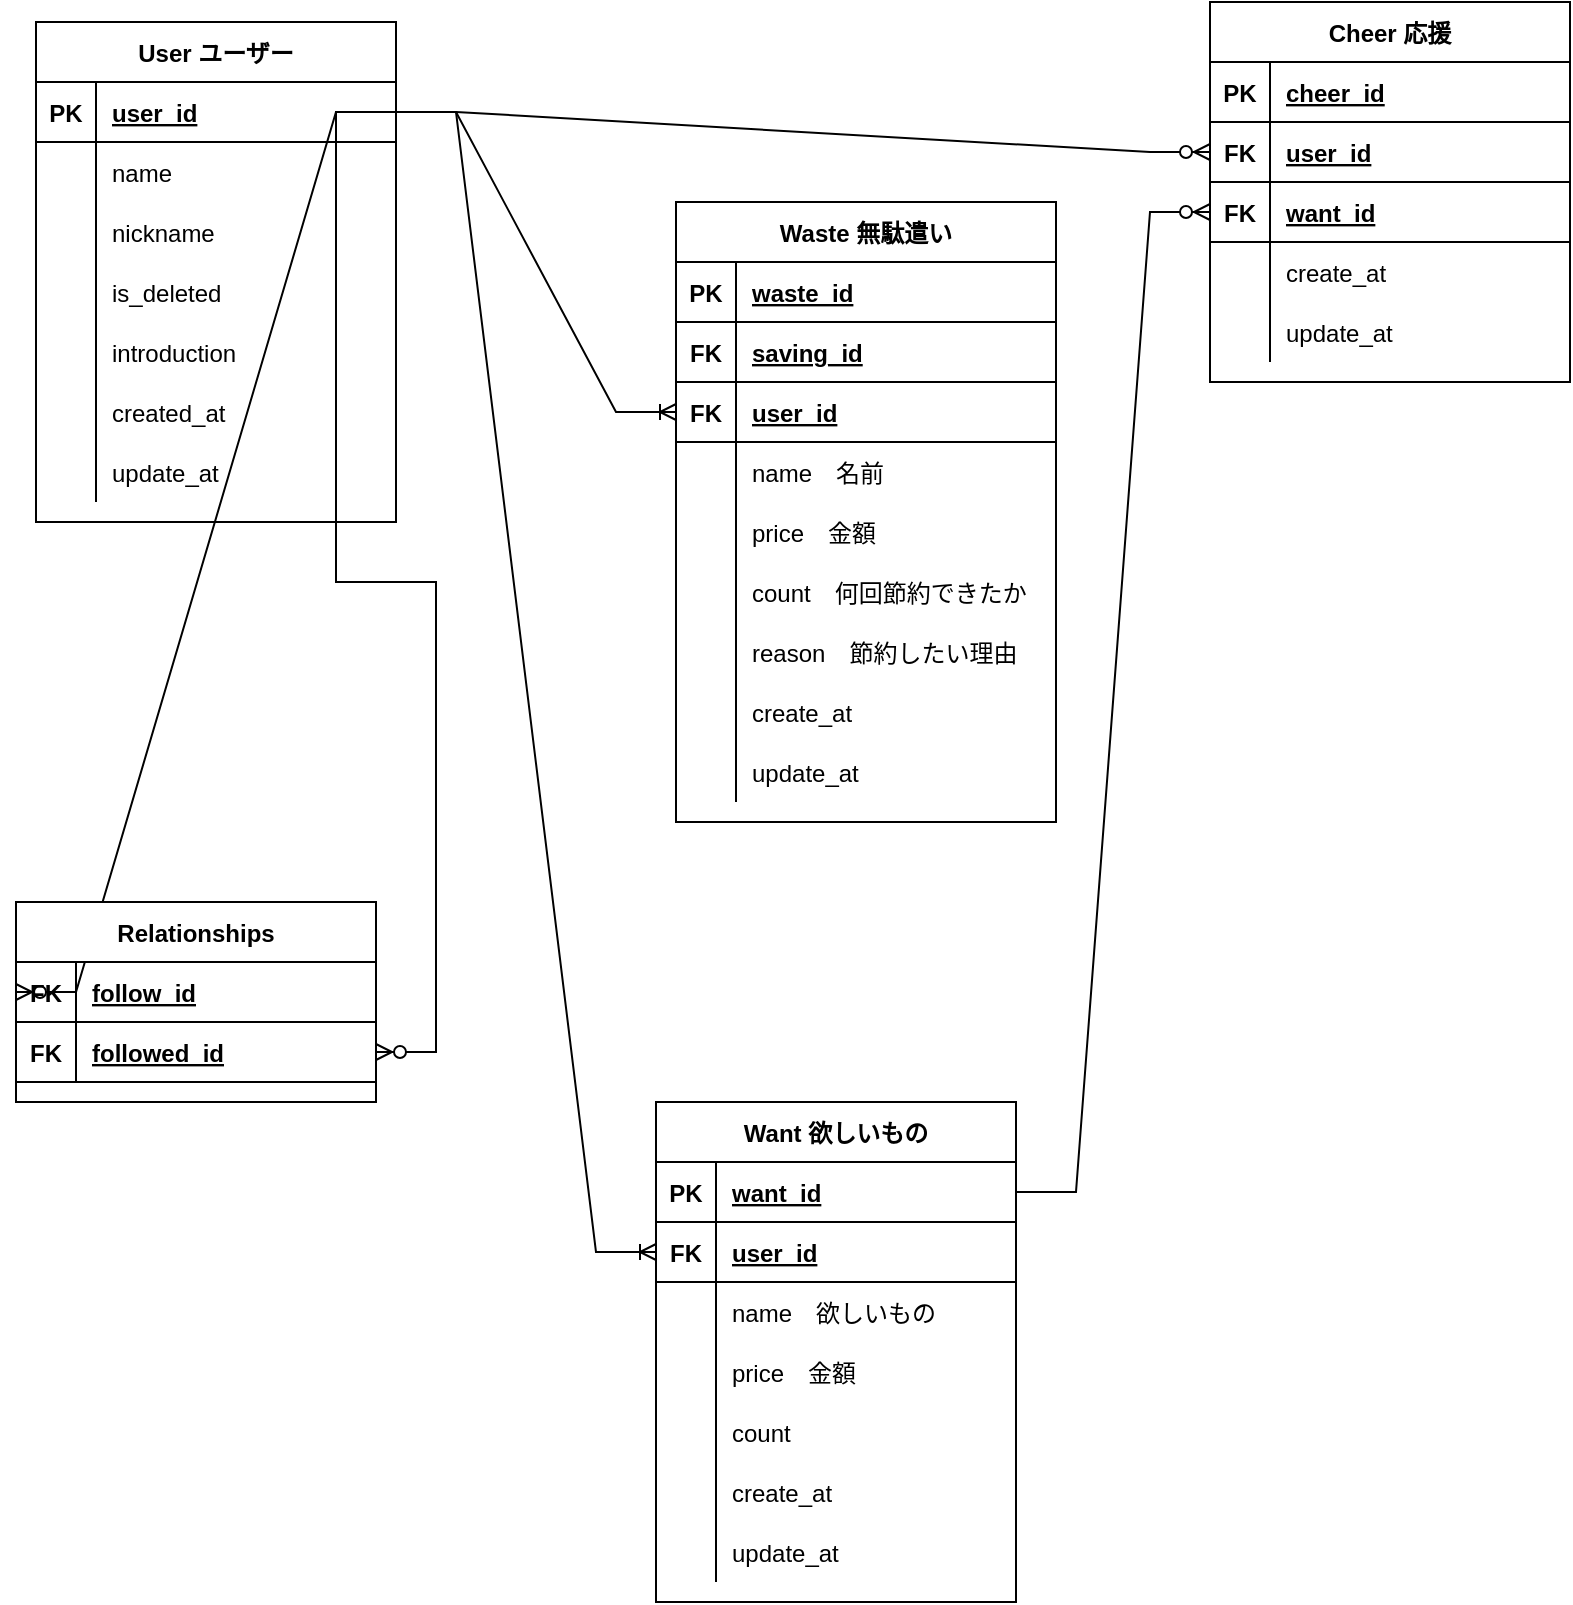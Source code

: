 <mxfile version="13.6.5" type="device"><diagram id="xmvRqoWxFXAOwYA7N2Xe" name="Page-1"><mxGraphModel dx="1301" dy="540" grid="1" gridSize="10" guides="1" tooltips="1" connect="1" arrows="1" fold="1" page="1" pageScale="1" pageWidth="827" pageHeight="1169" math="0" shadow="0"><root><mxCell id="0"/><mxCell id="1" parent="0"/><mxCell id="2wzZJKPb5DVb1_rp52h0-131" value="" style="edgeStyle=entityRelationEdgeStyle;fontSize=12;html=1;endArrow=ERzeroToMany;endFill=1;exitX=1;exitY=0.5;exitDx=0;exitDy=0;entryX=0;entryY=0.5;entryDx=0;entryDy=0;rounded=0;" parent="1" source="2wzZJKPb5DVb1_rp52h0-70" target="2wzZJKPb5DVb1_rp52h0-128" edge="1"><mxGeometry width="100" height="100" relative="1" as="geometry"><mxPoint x="390" y="470" as="sourcePoint"/><mxPoint x="490" y="370" as="targetPoint"/></mxGeometry></mxCell><mxCell id="2wzZJKPb5DVb1_rp52h0-97" value="" style="edgeStyle=entityRelationEdgeStyle;fontSize=12;html=1;endArrow=ERoneToMany;exitX=1;exitY=0.5;exitDx=0;exitDy=0;entryX=0;entryY=0.5;entryDx=0;entryDy=0;rounded=0;" parent="1" source="2wzZJKPb5DVb1_rp52h0-2" target="2wzZJKPb5DVb1_rp52h0-101" edge="1"><mxGeometry width="100" height="100" relative="1" as="geometry"><mxPoint x="390" y="240" as="sourcePoint"/><mxPoint x="270" y="340" as="targetPoint"/></mxGeometry></mxCell><mxCell id="2wzZJKPb5DVb1_rp52h0-124" value="" style="edgeStyle=entityRelationEdgeStyle;fontSize=12;html=1;endArrow=ERzeroToMany;endFill=1;entryX=0;entryY=0.5;entryDx=0;entryDy=0;exitX=1;exitY=0.5;exitDx=0;exitDy=0;rounded=0;" parent="1" source="2wzZJKPb5DVb1_rp52h0-2" target="2wzZJKPb5DVb1_rp52h0-121" edge="1"><mxGeometry width="100" height="100" relative="1" as="geometry"><mxPoint x="390" y="380" as="sourcePoint"/><mxPoint x="490" y="280" as="targetPoint"/></mxGeometry></mxCell><mxCell id="2wzZJKPb5DVb1_rp52h0-108" value="Cheer 応援" style="shape=table;startSize=30;container=1;collapsible=1;childLayout=tableLayout;fixedRows=1;rowLines=0;fontStyle=1;align=center;resizeLast=1;" parent="1" vertex="1"><mxGeometry x="647" width="180" height="190" as="geometry"/></mxCell><mxCell id="2wzZJKPb5DVb1_rp52h0-109" value="" style="shape=partialRectangle;collapsible=0;dropTarget=0;pointerEvents=0;fillColor=none;top=0;left=0;bottom=1;right=0;points=[[0,0.5],[1,0.5]];portConstraint=eastwest;" parent="2wzZJKPb5DVb1_rp52h0-108" vertex="1"><mxGeometry y="30" width="180" height="30" as="geometry"/></mxCell><mxCell id="2wzZJKPb5DVb1_rp52h0-110" value="PK" style="shape=partialRectangle;connectable=0;fillColor=none;top=0;left=0;bottom=0;right=0;fontStyle=1;overflow=hidden;" parent="2wzZJKPb5DVb1_rp52h0-109" vertex="1"><mxGeometry width="30" height="30" as="geometry"/></mxCell><mxCell id="2wzZJKPb5DVb1_rp52h0-111" value="cheer_id" style="shape=partialRectangle;connectable=0;fillColor=none;top=0;left=0;bottom=0;right=0;align=left;spacingLeft=6;fontStyle=5;overflow=hidden;" parent="2wzZJKPb5DVb1_rp52h0-109" vertex="1"><mxGeometry x="30" width="150" height="30" as="geometry"/></mxCell><mxCell id="2wzZJKPb5DVb1_rp52h0-121" style="shape=partialRectangle;collapsible=0;dropTarget=0;pointerEvents=0;fillColor=none;top=0;left=0;bottom=1;right=0;points=[[0,0.5],[1,0.5]];portConstraint=eastwest;" parent="2wzZJKPb5DVb1_rp52h0-108" vertex="1"><mxGeometry y="60" width="180" height="30" as="geometry"/></mxCell><mxCell id="2wzZJKPb5DVb1_rp52h0-122" value="FK" style="shape=partialRectangle;connectable=0;fillColor=none;top=0;left=0;bottom=0;right=0;fontStyle=1;overflow=hidden;" parent="2wzZJKPb5DVb1_rp52h0-121" vertex="1"><mxGeometry width="30" height="30" as="geometry"/></mxCell><mxCell id="2wzZJKPb5DVb1_rp52h0-123" value="user_id" style="shape=partialRectangle;connectable=0;fillColor=none;top=0;left=0;bottom=0;right=0;align=left;spacingLeft=6;fontStyle=5;overflow=hidden;" parent="2wzZJKPb5DVb1_rp52h0-121" vertex="1"><mxGeometry x="30" width="150" height="30" as="geometry"/></mxCell><mxCell id="2wzZJKPb5DVb1_rp52h0-128" style="shape=partialRectangle;collapsible=0;dropTarget=0;pointerEvents=0;fillColor=none;top=0;left=0;bottom=1;right=0;points=[[0,0.5],[1,0.5]];portConstraint=eastwest;" parent="2wzZJKPb5DVb1_rp52h0-108" vertex="1"><mxGeometry y="90" width="180" height="30" as="geometry"/></mxCell><mxCell id="2wzZJKPb5DVb1_rp52h0-129" value="FK" style="shape=partialRectangle;connectable=0;fillColor=none;top=0;left=0;bottom=0;right=0;fontStyle=1;overflow=hidden;" parent="2wzZJKPb5DVb1_rp52h0-128" vertex="1"><mxGeometry width="30" height="30" as="geometry"/></mxCell><mxCell id="2wzZJKPb5DVb1_rp52h0-130" value="want_id" style="shape=partialRectangle;connectable=0;fillColor=none;top=0;left=0;bottom=0;right=0;align=left;spacingLeft=6;fontStyle=5;overflow=hidden;" parent="2wzZJKPb5DVb1_rp52h0-128" vertex="1"><mxGeometry x="30" width="150" height="30" as="geometry"/></mxCell><mxCell id="2wzZJKPb5DVb1_rp52h0-112" value="" style="shape=partialRectangle;collapsible=0;dropTarget=0;pointerEvents=0;fillColor=none;top=0;left=0;bottom=0;right=0;points=[[0,0.5],[1,0.5]];portConstraint=eastwest;" parent="2wzZJKPb5DVb1_rp52h0-108" vertex="1"><mxGeometry y="120" width="180" height="30" as="geometry"/></mxCell><mxCell id="2wzZJKPb5DVb1_rp52h0-113" value="" style="shape=partialRectangle;connectable=0;fillColor=none;top=0;left=0;bottom=0;right=0;editable=1;overflow=hidden;" parent="2wzZJKPb5DVb1_rp52h0-112" vertex="1"><mxGeometry width="30" height="30" as="geometry"/></mxCell><mxCell id="2wzZJKPb5DVb1_rp52h0-114" value="create_at" style="shape=partialRectangle;connectable=0;fillColor=none;top=0;left=0;bottom=0;right=0;align=left;spacingLeft=6;overflow=hidden;" parent="2wzZJKPb5DVb1_rp52h0-112" vertex="1"><mxGeometry x="30" width="150" height="30" as="geometry"/></mxCell><mxCell id="2wzZJKPb5DVb1_rp52h0-115" value="" style="shape=partialRectangle;collapsible=0;dropTarget=0;pointerEvents=0;fillColor=none;top=0;left=0;bottom=0;right=0;points=[[0,0.5],[1,0.5]];portConstraint=eastwest;" parent="2wzZJKPb5DVb1_rp52h0-108" vertex="1"><mxGeometry y="150" width="180" height="30" as="geometry"/></mxCell><mxCell id="2wzZJKPb5DVb1_rp52h0-116" value="" style="shape=partialRectangle;connectable=0;fillColor=none;top=0;left=0;bottom=0;right=0;editable=1;overflow=hidden;" parent="2wzZJKPb5DVb1_rp52h0-115" vertex="1"><mxGeometry width="30" height="30" as="geometry"/></mxCell><mxCell id="2wzZJKPb5DVb1_rp52h0-117" value="update_at" style="shape=partialRectangle;connectable=0;fillColor=none;top=0;left=0;bottom=0;right=0;align=left;spacingLeft=6;overflow=hidden;" parent="2wzZJKPb5DVb1_rp52h0-115" vertex="1"><mxGeometry x="30" width="150" height="30" as="geometry"/></mxCell><mxCell id="2wzZJKPb5DVb1_rp52h0-148" value="" style="edgeStyle=entityRelationEdgeStyle;fontSize=12;html=1;endArrow=ERzeroToMany;endFill=1;exitX=1;exitY=0.5;exitDx=0;exitDy=0;rounded=0;" parent="1" source="2wzZJKPb5DVb1_rp52h0-2" target="2wzZJKPb5DVb1_rp52h0-145" edge="1"><mxGeometry width="100" height="100" relative="1" as="geometry"><mxPoint x="350" y="280" as="sourcePoint"/><mxPoint x="330" y="420" as="targetPoint"/></mxGeometry></mxCell><mxCell id="2wzZJKPb5DVb1_rp52h0-149" value="" style="edgeStyle=entityRelationEdgeStyle;fontSize=12;html=1;endArrow=ERzeroToMany;endFill=1;entryX=0;entryY=0.5;entryDx=0;entryDy=0;exitX=1;exitY=0.5;exitDx=0;exitDy=0;rounded=0;" parent="1" source="2wzZJKPb5DVb1_rp52h0-2" target="2wzZJKPb5DVb1_rp52h0-133" edge="1"><mxGeometry width="100" height="100" relative="1" as="geometry"><mxPoint x="110" y="290" as="sourcePoint"/><mxPoint x="250" y="250" as="targetPoint"/></mxGeometry></mxCell><mxCell id="2wzZJKPb5DVb1_rp52h0-1" value="User ユーザー" style="shape=table;startSize=30;container=1;collapsible=1;childLayout=tableLayout;fixedRows=1;rowLines=0;fontStyle=1;align=center;resizeLast=1;" parent="1" vertex="1"><mxGeometry x="60" y="10" width="180" height="250" as="geometry"/></mxCell><mxCell id="2wzZJKPb5DVb1_rp52h0-2" value="" style="shape=partialRectangle;collapsible=0;dropTarget=0;pointerEvents=0;fillColor=none;top=0;left=0;bottom=1;right=0;points=[[0,0.5],[1,0.5]];portConstraint=eastwest;" parent="2wzZJKPb5DVb1_rp52h0-1" vertex="1"><mxGeometry y="30" width="180" height="30" as="geometry"/></mxCell><mxCell id="2wzZJKPb5DVb1_rp52h0-3" value="PK" style="shape=partialRectangle;connectable=0;fillColor=none;top=0;left=0;bottom=0;right=0;fontStyle=1;overflow=hidden;" parent="2wzZJKPb5DVb1_rp52h0-2" vertex="1"><mxGeometry width="30" height="30" as="geometry"/></mxCell><mxCell id="2wzZJKPb5DVb1_rp52h0-4" value="user_id" style="shape=partialRectangle;connectable=0;fillColor=none;top=0;left=0;bottom=0;right=0;align=left;spacingLeft=6;fontStyle=5;overflow=hidden;" parent="2wzZJKPb5DVb1_rp52h0-2" vertex="1"><mxGeometry x="30" width="150" height="30" as="geometry"/></mxCell><mxCell id="2wzZJKPb5DVb1_rp52h0-5" value="" style="shape=partialRectangle;collapsible=0;dropTarget=0;pointerEvents=0;fillColor=none;top=0;left=0;bottom=0;right=0;points=[[0,0.5],[1,0.5]];portConstraint=eastwest;" parent="2wzZJKPb5DVb1_rp52h0-1" vertex="1"><mxGeometry y="60" width="180" height="30" as="geometry"/></mxCell><mxCell id="2wzZJKPb5DVb1_rp52h0-6" value="" style="shape=partialRectangle;connectable=0;fillColor=none;top=0;left=0;bottom=0;right=0;editable=1;overflow=hidden;" parent="2wzZJKPb5DVb1_rp52h0-5" vertex="1"><mxGeometry width="30" height="30" as="geometry"/></mxCell><mxCell id="2wzZJKPb5DVb1_rp52h0-7" value="name" style="shape=partialRectangle;connectable=0;fillColor=none;top=0;left=0;bottom=0;right=0;align=left;spacingLeft=6;overflow=hidden;" parent="2wzZJKPb5DVb1_rp52h0-5" vertex="1"><mxGeometry x="30" width="150" height="30" as="geometry"/></mxCell><mxCell id="2wzZJKPb5DVb1_rp52h0-8" value="" style="shape=partialRectangle;collapsible=0;dropTarget=0;pointerEvents=0;fillColor=none;top=0;left=0;bottom=0;right=0;points=[[0,0.5],[1,0.5]];portConstraint=eastwest;" parent="2wzZJKPb5DVb1_rp52h0-1" vertex="1"><mxGeometry y="90" width="180" height="30" as="geometry"/></mxCell><mxCell id="2wzZJKPb5DVb1_rp52h0-9" value="" style="shape=partialRectangle;connectable=0;fillColor=none;top=0;left=0;bottom=0;right=0;editable=1;overflow=hidden;" parent="2wzZJKPb5DVb1_rp52h0-8" vertex="1"><mxGeometry width="30" height="30" as="geometry"/></mxCell><mxCell id="2wzZJKPb5DVb1_rp52h0-10" value="nickname" style="shape=partialRectangle;connectable=0;fillColor=none;top=0;left=0;bottom=0;right=0;align=left;spacingLeft=6;overflow=hidden;" parent="2wzZJKPb5DVb1_rp52h0-8" vertex="1"><mxGeometry x="30" width="150" height="30" as="geometry"/></mxCell><mxCell id="2wzZJKPb5DVb1_rp52h0-11" value="" style="shape=partialRectangle;collapsible=0;dropTarget=0;pointerEvents=0;fillColor=none;top=0;left=0;bottom=0;right=0;points=[[0,0.5],[1,0.5]];portConstraint=eastwest;" parent="2wzZJKPb5DVb1_rp52h0-1" vertex="1"><mxGeometry y="120" width="180" height="30" as="geometry"/></mxCell><mxCell id="2wzZJKPb5DVb1_rp52h0-12" value="" style="shape=partialRectangle;connectable=0;fillColor=none;top=0;left=0;bottom=0;right=0;editable=1;overflow=hidden;" parent="2wzZJKPb5DVb1_rp52h0-11" vertex="1"><mxGeometry width="30" height="30" as="geometry"/></mxCell><mxCell id="2wzZJKPb5DVb1_rp52h0-13" value="is_deleted" style="shape=partialRectangle;connectable=0;fillColor=none;top=0;left=0;bottom=0;right=0;align=left;spacingLeft=6;overflow=hidden;" parent="2wzZJKPb5DVb1_rp52h0-11" vertex="1"><mxGeometry x="30" width="150" height="30" as="geometry"/></mxCell><mxCell id="2wzZJKPb5DVb1_rp52h0-173" style="shape=partialRectangle;collapsible=0;dropTarget=0;pointerEvents=0;fillColor=none;top=0;left=0;bottom=0;right=0;points=[[0,0.5],[1,0.5]];portConstraint=eastwest;" parent="2wzZJKPb5DVb1_rp52h0-1" vertex="1"><mxGeometry y="150" width="180" height="30" as="geometry"/></mxCell><mxCell id="2wzZJKPb5DVb1_rp52h0-174" style="shape=partialRectangle;connectable=0;fillColor=none;top=0;left=0;bottom=0;right=0;editable=1;overflow=hidden;" parent="2wzZJKPb5DVb1_rp52h0-173" vertex="1"><mxGeometry width="30" height="30" as="geometry"/></mxCell><mxCell id="2wzZJKPb5DVb1_rp52h0-175" value="introduction" style="shape=partialRectangle;connectable=0;fillColor=none;top=0;left=0;bottom=0;right=0;align=left;spacingLeft=6;overflow=hidden;" parent="2wzZJKPb5DVb1_rp52h0-173" vertex="1"><mxGeometry x="30" width="150" height="30" as="geometry"/></mxCell><mxCell id="2wzZJKPb5DVb1_rp52h0-14" style="shape=partialRectangle;collapsible=0;dropTarget=0;pointerEvents=0;fillColor=none;top=0;left=0;bottom=0;right=0;points=[[0,0.5],[1,0.5]];portConstraint=eastwest;" parent="2wzZJKPb5DVb1_rp52h0-1" vertex="1"><mxGeometry y="180" width="180" height="30" as="geometry"/></mxCell><mxCell id="2wzZJKPb5DVb1_rp52h0-15" style="shape=partialRectangle;connectable=0;fillColor=none;top=0;left=0;bottom=0;right=0;editable=1;overflow=hidden;" parent="2wzZJKPb5DVb1_rp52h0-14" vertex="1"><mxGeometry width="30" height="30" as="geometry"/></mxCell><mxCell id="2wzZJKPb5DVb1_rp52h0-16" value="created_at" style="shape=partialRectangle;connectable=0;fillColor=none;top=0;left=0;bottom=0;right=0;align=left;spacingLeft=6;overflow=hidden;" parent="2wzZJKPb5DVb1_rp52h0-14" vertex="1"><mxGeometry x="30" width="150" height="30" as="geometry"/></mxCell><mxCell id="2wzZJKPb5DVb1_rp52h0-17" style="shape=partialRectangle;collapsible=0;dropTarget=0;pointerEvents=0;fillColor=none;top=0;left=0;bottom=0;right=0;points=[[0,0.5],[1,0.5]];portConstraint=eastwest;" parent="2wzZJKPb5DVb1_rp52h0-1" vertex="1"><mxGeometry y="210" width="180" height="30" as="geometry"/></mxCell><mxCell id="2wzZJKPb5DVb1_rp52h0-18" style="shape=partialRectangle;connectable=0;fillColor=none;top=0;left=0;bottom=0;right=0;editable=1;overflow=hidden;" parent="2wzZJKPb5DVb1_rp52h0-17" vertex="1"><mxGeometry width="30" height="30" as="geometry"/></mxCell><mxCell id="2wzZJKPb5DVb1_rp52h0-19" value="update_at" style="shape=partialRectangle;connectable=0;fillColor=none;top=0;left=0;bottom=0;right=0;align=left;spacingLeft=6;overflow=hidden;" parent="2wzZJKPb5DVb1_rp52h0-17" vertex="1"><mxGeometry x="30" width="150" height="30" as="geometry"/></mxCell><mxCell id="2wzZJKPb5DVb1_rp52h0-132" value="Relationships" style="shape=table;startSize=30;container=1;collapsible=1;childLayout=tableLayout;fixedRows=1;rowLines=0;fontStyle=1;align=center;resizeLast=1;" parent="1" vertex="1"><mxGeometry x="50" y="450" width="180" height="100" as="geometry"/></mxCell><mxCell id="2wzZJKPb5DVb1_rp52h0-133" value="" style="shape=partialRectangle;collapsible=0;dropTarget=0;pointerEvents=0;fillColor=none;top=0;left=0;bottom=1;right=0;points=[[0,0.5],[1,0.5]];portConstraint=eastwest;" parent="2wzZJKPb5DVb1_rp52h0-132" vertex="1"><mxGeometry y="30" width="180" height="30" as="geometry"/></mxCell><mxCell id="2wzZJKPb5DVb1_rp52h0-134" value="FK" style="shape=partialRectangle;connectable=0;fillColor=none;top=0;left=0;bottom=0;right=0;fontStyle=1;overflow=hidden;" parent="2wzZJKPb5DVb1_rp52h0-133" vertex="1"><mxGeometry width="30" height="30" as="geometry"/></mxCell><mxCell id="2wzZJKPb5DVb1_rp52h0-135" value="follow_id" style="shape=partialRectangle;connectable=0;fillColor=none;top=0;left=0;bottom=0;right=0;align=left;spacingLeft=6;fontStyle=5;overflow=hidden;" parent="2wzZJKPb5DVb1_rp52h0-133" vertex="1"><mxGeometry x="30" width="150" height="30" as="geometry"/></mxCell><mxCell id="2wzZJKPb5DVb1_rp52h0-145" style="shape=partialRectangle;collapsible=0;dropTarget=0;pointerEvents=0;fillColor=none;top=0;left=0;bottom=1;right=0;points=[[0,0.5],[1,0.5]];portConstraint=eastwest;" parent="2wzZJKPb5DVb1_rp52h0-132" vertex="1"><mxGeometry y="60" width="180" height="30" as="geometry"/></mxCell><mxCell id="2wzZJKPb5DVb1_rp52h0-146" value="FK" style="shape=partialRectangle;connectable=0;fillColor=none;top=0;left=0;bottom=0;right=0;fontStyle=1;overflow=hidden;" parent="2wzZJKPb5DVb1_rp52h0-145" vertex="1"><mxGeometry width="30" height="30" as="geometry"/></mxCell><mxCell id="2wzZJKPb5DVb1_rp52h0-147" value="followed_id" style="shape=partialRectangle;connectable=0;fillColor=none;top=0;left=0;bottom=0;right=0;align=left;spacingLeft=6;fontStyle=5;overflow=hidden;" parent="2wzZJKPb5DVb1_rp52h0-145" vertex="1"><mxGeometry x="30" width="150" height="30" as="geometry"/></mxCell><mxCell id="2wzZJKPb5DVb1_rp52h0-33" value="Waste 無駄遣い" style="shape=table;startSize=30;container=1;collapsible=1;childLayout=tableLayout;fixedRows=1;rowLines=0;fontStyle=1;align=center;resizeLast=1;" parent="1" vertex="1"><mxGeometry x="380" y="100" width="190" height="310" as="geometry"/></mxCell><mxCell id="2wzZJKPb5DVb1_rp52h0-34" value="" style="shape=partialRectangle;collapsible=0;dropTarget=0;pointerEvents=0;fillColor=none;top=0;left=0;bottom=1;right=0;points=[[0,0.5],[1,0.5]];portConstraint=eastwest;" parent="2wzZJKPb5DVb1_rp52h0-33" vertex="1"><mxGeometry y="30" width="190" height="30" as="geometry"/></mxCell><mxCell id="2wzZJKPb5DVb1_rp52h0-35" value="PK" style="shape=partialRectangle;connectable=0;fillColor=none;top=0;left=0;bottom=0;right=0;fontStyle=1;overflow=hidden;" parent="2wzZJKPb5DVb1_rp52h0-34" vertex="1"><mxGeometry width="30" height="30" as="geometry"/></mxCell><mxCell id="2wzZJKPb5DVb1_rp52h0-36" value="waste_id" style="shape=partialRectangle;connectable=0;fillColor=none;top=0;left=0;bottom=0;right=0;align=left;spacingLeft=6;fontStyle=5;overflow=hidden;" parent="2wzZJKPb5DVb1_rp52h0-34" vertex="1"><mxGeometry x="30" width="160" height="30" as="geometry"/></mxCell><mxCell id="2wzZJKPb5DVb1_rp52h0-93" style="shape=partialRectangle;collapsible=0;dropTarget=0;pointerEvents=0;fillColor=none;top=0;left=0;bottom=1;right=0;points=[[0,0.5],[1,0.5]];portConstraint=eastwest;" parent="2wzZJKPb5DVb1_rp52h0-33" vertex="1"><mxGeometry y="60" width="190" height="30" as="geometry"/></mxCell><mxCell id="2wzZJKPb5DVb1_rp52h0-94" value="FK" style="shape=partialRectangle;connectable=0;fillColor=none;top=0;left=0;bottom=0;right=0;fontStyle=1;overflow=hidden;" parent="2wzZJKPb5DVb1_rp52h0-93" vertex="1"><mxGeometry width="30" height="30" as="geometry"/></mxCell><mxCell id="2wzZJKPb5DVb1_rp52h0-95" value="saving_id" style="shape=partialRectangle;connectable=0;fillColor=none;top=0;left=0;bottom=0;right=0;align=left;spacingLeft=6;fontStyle=5;overflow=hidden;" parent="2wzZJKPb5DVb1_rp52h0-93" vertex="1"><mxGeometry x="30" width="160" height="30" as="geometry"/></mxCell><mxCell id="qbVQUiKLm-1Pt_jqQAA4-1" style="shape=partialRectangle;collapsible=0;dropTarget=0;pointerEvents=0;fillColor=none;top=0;left=0;bottom=1;right=0;points=[[0,0.5],[1,0.5]];portConstraint=eastwest;" vertex="1" parent="2wzZJKPb5DVb1_rp52h0-33"><mxGeometry y="90" width="190" height="30" as="geometry"/></mxCell><mxCell id="qbVQUiKLm-1Pt_jqQAA4-2" value="FK" style="shape=partialRectangle;connectable=0;fillColor=none;top=0;left=0;bottom=0;right=0;fontStyle=1;overflow=hidden;" vertex="1" parent="qbVQUiKLm-1Pt_jqQAA4-1"><mxGeometry width="30" height="30" as="geometry"/></mxCell><mxCell id="qbVQUiKLm-1Pt_jqQAA4-3" value="user_id" style="shape=partialRectangle;connectable=0;fillColor=none;top=0;left=0;bottom=0;right=0;align=left;spacingLeft=6;fontStyle=5;overflow=hidden;" vertex="1" parent="qbVQUiKLm-1Pt_jqQAA4-1"><mxGeometry x="30" width="160" height="30" as="geometry"/></mxCell><mxCell id="2wzZJKPb5DVb1_rp52h0-105" style="shape=partialRectangle;collapsible=0;dropTarget=0;pointerEvents=0;fillColor=none;top=0;left=0;bottom=0;right=0;points=[[0,0.5],[1,0.5]];portConstraint=eastwest;" parent="2wzZJKPb5DVb1_rp52h0-33" vertex="1"><mxGeometry y="120" width="190" height="30" as="geometry"/></mxCell><mxCell id="2wzZJKPb5DVb1_rp52h0-106" style="shape=partialRectangle;connectable=0;fillColor=none;top=0;left=0;bottom=0;right=0;editable=1;overflow=hidden;" parent="2wzZJKPb5DVb1_rp52h0-105" vertex="1"><mxGeometry width="30" height="30" as="geometry"/></mxCell><mxCell id="2wzZJKPb5DVb1_rp52h0-107" value="name　名前" style="shape=partialRectangle;connectable=0;fillColor=none;top=0;left=0;bottom=0;right=0;align=left;spacingLeft=6;overflow=hidden;" parent="2wzZJKPb5DVb1_rp52h0-105" vertex="1"><mxGeometry x="30" width="160" height="30" as="geometry"/></mxCell><mxCell id="2wzZJKPb5DVb1_rp52h0-37" value="" style="shape=partialRectangle;collapsible=0;dropTarget=0;pointerEvents=0;fillColor=none;top=0;left=0;bottom=0;right=0;points=[[0,0.5],[1,0.5]];portConstraint=eastwest;" parent="2wzZJKPb5DVb1_rp52h0-33" vertex="1"><mxGeometry y="150" width="190" height="30" as="geometry"/></mxCell><mxCell id="2wzZJKPb5DVb1_rp52h0-38" value="" style="shape=partialRectangle;connectable=0;fillColor=none;top=0;left=0;bottom=0;right=0;editable=1;overflow=hidden;" parent="2wzZJKPb5DVb1_rp52h0-37" vertex="1"><mxGeometry width="30" height="30" as="geometry"/></mxCell><mxCell id="2wzZJKPb5DVb1_rp52h0-39" value="price　金額" style="shape=partialRectangle;connectable=0;fillColor=none;top=0;left=0;bottom=0;right=0;align=left;spacingLeft=6;overflow=hidden;" parent="2wzZJKPb5DVb1_rp52h0-37" vertex="1"><mxGeometry x="30" width="160" height="30" as="geometry"/></mxCell><mxCell id="2wzZJKPb5DVb1_rp52h0-40" value="" style="shape=partialRectangle;collapsible=0;dropTarget=0;pointerEvents=0;fillColor=none;top=0;left=0;bottom=0;right=0;points=[[0,0.5],[1,0.5]];portConstraint=eastwest;" parent="2wzZJKPb5DVb1_rp52h0-33" vertex="1"><mxGeometry y="180" width="190" height="30" as="geometry"/></mxCell><mxCell id="2wzZJKPb5DVb1_rp52h0-41" value="" style="shape=partialRectangle;connectable=0;fillColor=none;top=0;left=0;bottom=0;right=0;editable=1;overflow=hidden;" parent="2wzZJKPb5DVb1_rp52h0-40" vertex="1"><mxGeometry width="30" height="30" as="geometry"/></mxCell><mxCell id="2wzZJKPb5DVb1_rp52h0-42" value="count　何回節約できたか" style="shape=partialRectangle;connectable=0;fillColor=none;top=0;left=0;bottom=0;right=0;align=left;spacingLeft=6;overflow=hidden;" parent="2wzZJKPb5DVb1_rp52h0-40" vertex="1"><mxGeometry x="30" width="160" height="30" as="geometry"/></mxCell><mxCell id="2wzZJKPb5DVb1_rp52h0-43" value="" style="shape=partialRectangle;collapsible=0;dropTarget=0;pointerEvents=0;fillColor=none;top=0;left=0;bottom=0;right=0;points=[[0,0.5],[1,0.5]];portConstraint=eastwest;" parent="2wzZJKPb5DVb1_rp52h0-33" vertex="1"><mxGeometry y="210" width="190" height="30" as="geometry"/></mxCell><mxCell id="2wzZJKPb5DVb1_rp52h0-44" value="" style="shape=partialRectangle;connectable=0;fillColor=none;top=0;left=0;bottom=0;right=0;editable=1;overflow=hidden;" parent="2wzZJKPb5DVb1_rp52h0-43" vertex="1"><mxGeometry width="30" height="30" as="geometry"/></mxCell><mxCell id="2wzZJKPb5DVb1_rp52h0-45" value="reason　節約したい理由" style="shape=partialRectangle;connectable=0;fillColor=none;top=0;left=0;bottom=0;right=0;align=left;spacingLeft=6;overflow=hidden;" parent="2wzZJKPb5DVb1_rp52h0-43" vertex="1"><mxGeometry x="30" width="160" height="30" as="geometry"/></mxCell><mxCell id="2wzZJKPb5DVb1_rp52h0-46" style="shape=partialRectangle;collapsible=0;dropTarget=0;pointerEvents=0;fillColor=none;top=0;left=0;bottom=0;right=0;points=[[0,0.5],[1,0.5]];portConstraint=eastwest;" parent="2wzZJKPb5DVb1_rp52h0-33" vertex="1"><mxGeometry y="240" width="190" height="30" as="geometry"/></mxCell><mxCell id="2wzZJKPb5DVb1_rp52h0-47" style="shape=partialRectangle;connectable=0;fillColor=none;top=0;left=0;bottom=0;right=0;editable=1;overflow=hidden;" parent="2wzZJKPb5DVb1_rp52h0-46" vertex="1"><mxGeometry width="30" height="30" as="geometry"/></mxCell><mxCell id="2wzZJKPb5DVb1_rp52h0-48" value="create_at" style="shape=partialRectangle;connectable=0;fillColor=none;top=0;left=0;bottom=0;right=0;align=left;spacingLeft=6;overflow=hidden;" parent="2wzZJKPb5DVb1_rp52h0-46" vertex="1"><mxGeometry x="30" width="160" height="30" as="geometry"/></mxCell><mxCell id="2wzZJKPb5DVb1_rp52h0-49" style="shape=partialRectangle;collapsible=0;dropTarget=0;pointerEvents=0;fillColor=none;top=0;left=0;bottom=0;right=0;points=[[0,0.5],[1,0.5]];portConstraint=eastwest;" parent="2wzZJKPb5DVb1_rp52h0-33" vertex="1"><mxGeometry y="270" width="190" height="30" as="geometry"/></mxCell><mxCell id="2wzZJKPb5DVb1_rp52h0-50" style="shape=partialRectangle;connectable=0;fillColor=none;top=0;left=0;bottom=0;right=0;editable=1;overflow=hidden;" parent="2wzZJKPb5DVb1_rp52h0-49" vertex="1"><mxGeometry width="30" height="30" as="geometry"/></mxCell><mxCell id="2wzZJKPb5DVb1_rp52h0-51" value="update_at" style="shape=partialRectangle;connectable=0;fillColor=none;top=0;left=0;bottom=0;right=0;align=left;spacingLeft=6;overflow=hidden;" parent="2wzZJKPb5DVb1_rp52h0-49" vertex="1"><mxGeometry x="30" width="160" height="30" as="geometry"/></mxCell><mxCell id="2wzZJKPb5DVb1_rp52h0-69" value="Want 欲しいもの" style="shape=table;startSize=30;container=1;collapsible=1;childLayout=tableLayout;fixedRows=1;rowLines=0;fontStyle=1;align=center;resizeLast=1;" parent="1" vertex="1"><mxGeometry x="370" y="550" width="180" height="250" as="geometry"/></mxCell><mxCell id="2wzZJKPb5DVb1_rp52h0-70" value="" style="shape=partialRectangle;collapsible=0;dropTarget=0;pointerEvents=0;fillColor=none;top=0;left=0;bottom=1;right=0;points=[[0,0.5],[1,0.5]];portConstraint=eastwest;" parent="2wzZJKPb5DVb1_rp52h0-69" vertex="1"><mxGeometry y="30" width="180" height="30" as="geometry"/></mxCell><mxCell id="2wzZJKPb5DVb1_rp52h0-71" value="PK" style="shape=partialRectangle;connectable=0;fillColor=none;top=0;left=0;bottom=0;right=0;fontStyle=1;overflow=hidden;" parent="2wzZJKPb5DVb1_rp52h0-70" vertex="1"><mxGeometry width="30" height="30" as="geometry"/></mxCell><mxCell id="2wzZJKPb5DVb1_rp52h0-72" value="want_id" style="shape=partialRectangle;connectable=0;fillColor=none;top=0;left=0;bottom=0;right=0;align=left;spacingLeft=6;fontStyle=5;overflow=hidden;" parent="2wzZJKPb5DVb1_rp52h0-70" vertex="1"><mxGeometry x="30" width="150" height="30" as="geometry"/></mxCell><mxCell id="2wzZJKPb5DVb1_rp52h0-101" style="shape=partialRectangle;collapsible=0;dropTarget=0;pointerEvents=0;fillColor=none;top=0;left=0;bottom=1;right=0;points=[[0,0.5],[1,0.5]];portConstraint=eastwest;" parent="2wzZJKPb5DVb1_rp52h0-69" vertex="1"><mxGeometry y="60" width="180" height="30" as="geometry"/></mxCell><mxCell id="2wzZJKPb5DVb1_rp52h0-102" value="FK" style="shape=partialRectangle;connectable=0;fillColor=none;top=0;left=0;bottom=0;right=0;fontStyle=1;overflow=hidden;" parent="2wzZJKPb5DVb1_rp52h0-101" vertex="1"><mxGeometry width="30" height="30" as="geometry"/></mxCell><mxCell id="2wzZJKPb5DVb1_rp52h0-103" value="user_id" style="shape=partialRectangle;connectable=0;fillColor=none;top=0;left=0;bottom=0;right=0;align=left;spacingLeft=6;fontStyle=5;overflow=hidden;" parent="2wzZJKPb5DVb1_rp52h0-101" vertex="1"><mxGeometry x="30" width="150" height="30" as="geometry"/></mxCell><mxCell id="2wzZJKPb5DVb1_rp52h0-73" value="" style="shape=partialRectangle;collapsible=0;dropTarget=0;pointerEvents=0;fillColor=none;top=0;left=0;bottom=0;right=0;points=[[0,0.5],[1,0.5]];portConstraint=eastwest;" parent="2wzZJKPb5DVb1_rp52h0-69" vertex="1"><mxGeometry y="90" width="180" height="30" as="geometry"/></mxCell><mxCell id="2wzZJKPb5DVb1_rp52h0-74" value="" style="shape=partialRectangle;connectable=0;fillColor=none;top=0;left=0;bottom=0;right=0;editable=1;overflow=hidden;" parent="2wzZJKPb5DVb1_rp52h0-73" vertex="1"><mxGeometry width="30" height="30" as="geometry"/></mxCell><mxCell id="2wzZJKPb5DVb1_rp52h0-75" value="name　欲しいもの" style="shape=partialRectangle;connectable=0;fillColor=none;top=0;left=0;bottom=0;right=0;align=left;spacingLeft=6;overflow=hidden;" parent="2wzZJKPb5DVb1_rp52h0-73" vertex="1"><mxGeometry x="30" width="150" height="30" as="geometry"/></mxCell><mxCell id="2wzZJKPb5DVb1_rp52h0-76" value="" style="shape=partialRectangle;collapsible=0;dropTarget=0;pointerEvents=0;fillColor=none;top=0;left=0;bottom=0;right=0;points=[[0,0.5],[1,0.5]];portConstraint=eastwest;" parent="2wzZJKPb5DVb1_rp52h0-69" vertex="1"><mxGeometry y="120" width="180" height="30" as="geometry"/></mxCell><mxCell id="2wzZJKPb5DVb1_rp52h0-77" value="" style="shape=partialRectangle;connectable=0;fillColor=none;top=0;left=0;bottom=0;right=0;editable=1;overflow=hidden;" parent="2wzZJKPb5DVb1_rp52h0-76" vertex="1"><mxGeometry width="30" height="30" as="geometry"/></mxCell><mxCell id="2wzZJKPb5DVb1_rp52h0-78" value="price　金額" style="shape=partialRectangle;connectable=0;fillColor=none;top=0;left=0;bottom=0;right=0;align=left;spacingLeft=6;overflow=hidden;" parent="2wzZJKPb5DVb1_rp52h0-76" vertex="1"><mxGeometry x="30" width="150" height="30" as="geometry"/></mxCell><mxCell id="2wzZJKPb5DVb1_rp52h0-79" value="" style="shape=partialRectangle;collapsible=0;dropTarget=0;pointerEvents=0;fillColor=none;top=0;left=0;bottom=0;right=0;points=[[0,0.5],[1,0.5]];portConstraint=eastwest;" parent="2wzZJKPb5DVb1_rp52h0-69" vertex="1"><mxGeometry y="150" width="180" height="30" as="geometry"/></mxCell><mxCell id="2wzZJKPb5DVb1_rp52h0-80" value="" style="shape=partialRectangle;connectable=0;fillColor=none;top=0;left=0;bottom=0;right=0;editable=1;overflow=hidden;" parent="2wzZJKPb5DVb1_rp52h0-79" vertex="1"><mxGeometry width="30" height="30" as="geometry"/></mxCell><mxCell id="2wzZJKPb5DVb1_rp52h0-81" value="count　" style="shape=partialRectangle;connectable=0;fillColor=none;top=0;left=0;bottom=0;right=0;align=left;spacingLeft=6;overflow=hidden;" parent="2wzZJKPb5DVb1_rp52h0-79" vertex="1"><mxGeometry x="30" width="150" height="30" as="geometry"/></mxCell><mxCell id="2wzZJKPb5DVb1_rp52h0-82" style="shape=partialRectangle;collapsible=0;dropTarget=0;pointerEvents=0;fillColor=none;top=0;left=0;bottom=0;right=0;points=[[0,0.5],[1,0.5]];portConstraint=eastwest;" parent="2wzZJKPb5DVb1_rp52h0-69" vertex="1"><mxGeometry y="180" width="180" height="30" as="geometry"/></mxCell><mxCell id="2wzZJKPb5DVb1_rp52h0-83" style="shape=partialRectangle;connectable=0;fillColor=none;top=0;left=0;bottom=0;right=0;editable=1;overflow=hidden;" parent="2wzZJKPb5DVb1_rp52h0-82" vertex="1"><mxGeometry width="30" height="30" as="geometry"/></mxCell><mxCell id="2wzZJKPb5DVb1_rp52h0-84" value="create_at" style="shape=partialRectangle;connectable=0;fillColor=none;top=0;left=0;bottom=0;right=0;align=left;spacingLeft=6;overflow=hidden;" parent="2wzZJKPb5DVb1_rp52h0-82" vertex="1"><mxGeometry x="30" width="150" height="30" as="geometry"/></mxCell><mxCell id="2wzZJKPb5DVb1_rp52h0-85" style="shape=partialRectangle;collapsible=0;dropTarget=0;pointerEvents=0;fillColor=none;top=0;left=0;bottom=0;right=0;points=[[0,0.5],[1,0.5]];portConstraint=eastwest;" parent="2wzZJKPb5DVb1_rp52h0-69" vertex="1"><mxGeometry y="210" width="180" height="30" as="geometry"/></mxCell><mxCell id="2wzZJKPb5DVb1_rp52h0-86" style="shape=partialRectangle;connectable=0;fillColor=none;top=0;left=0;bottom=0;right=0;editable=1;overflow=hidden;" parent="2wzZJKPb5DVb1_rp52h0-85" vertex="1"><mxGeometry width="30" height="30" as="geometry"/></mxCell><mxCell id="2wzZJKPb5DVb1_rp52h0-87" value="update_at" style="shape=partialRectangle;connectable=0;fillColor=none;top=0;left=0;bottom=0;right=0;align=left;spacingLeft=6;overflow=hidden;" parent="2wzZJKPb5DVb1_rp52h0-85" vertex="1"><mxGeometry x="30" width="150" height="30" as="geometry"/></mxCell><mxCell id="qbVQUiKLm-1Pt_jqQAA4-4" value="" style="edgeStyle=entityRelationEdgeStyle;fontSize=12;html=1;endArrow=ERoneToMany;exitX=1;exitY=0.5;exitDx=0;exitDy=0;entryX=0;entryY=0.5;entryDx=0;entryDy=0;rounded=0;" edge="1" parent="1" source="2wzZJKPb5DVb1_rp52h0-2" target="qbVQUiKLm-1Pt_jqQAA4-1"><mxGeometry width="100" height="100" relative="1" as="geometry"><mxPoint x="560" y="175" as="sourcePoint"/><mxPoint x="650" y="375" as="targetPoint"/></mxGeometry></mxCell></root></mxGraphModel></diagram></mxfile>